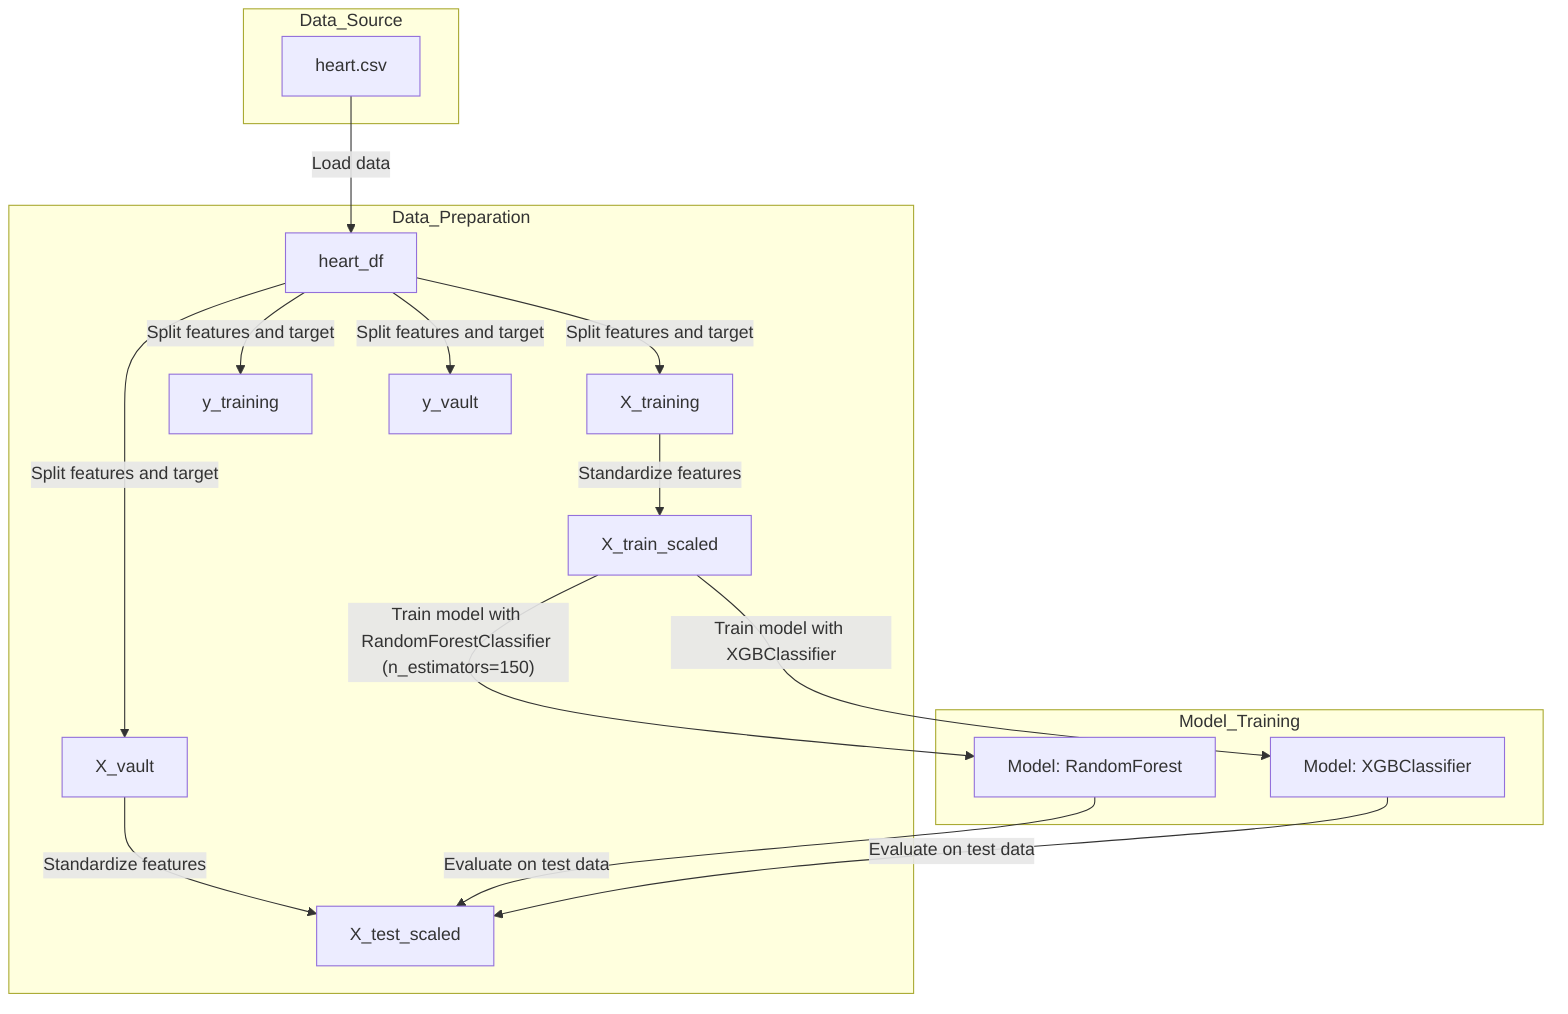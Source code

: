 flowchart TD
    %% Node definitions
    A["heart.csv"] --> |"Load data"| B["heart_df"]
    B --> |"Split features and target"| C["X_training"]
    B --> |"Split features and target"| D["y_training"]
    B --> |"Split features and target"| E["X_vault"]
    B --> |"Split features and target"| F["y_vault"]
    C --> |"Standardize features"| G["X_train_scaled"]
    E --> |"Standardize features"| H["X_test_scaled"]
    G --> |"Train model with RandomForestClassifier (n_estimators=150)"| I["Model: RandomForest"]
    G --> |"Train model with XGBClassifier"| J["Model: XGBClassifier"]
    I --> |"Evaluate on test data"| H
    J --> |"Evaluate on test data"| H

    %% Node descriptions
    subgraph Data_Source
        A
    end
    subgraph Data_Preparation
        B
        C
        D
        E
        F
        G
        H
    end
    subgraph Model_Training
        I
        J
    end